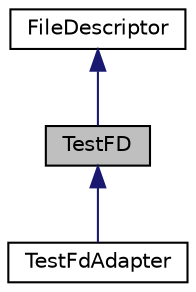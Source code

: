 digraph "TestFD"
{
 // LATEX_PDF_SIZE
  edge [fontname="Helvetica",fontsize="10",labelfontname="Helvetica",labelfontsize="10"];
  node [fontname="Helvetica",fontsize="10",shape=record];
  Node1 [label="TestFD",height=0.2,width=0.4,color="black", fillcolor="grey75", style="filled", fontcolor="black",tooltip="A wrapper class for a SOCK_SEQPACKET Unix-domain socket, for use by TCPTestHarness"];
  Node2 -> Node1 [dir="back",color="midnightblue",fontsize="10",style="solid",fontname="Helvetica"];
  Node2 [label="FileDescriptor",height=0.2,width=0.4,color="black", fillcolor="white", style="filled",URL="$classFileDescriptor.html",tooltip="A reference-counted handle to a file descriptor"];
  Node1 -> Node3 [dir="back",color="midnightblue",fontsize="10",style="solid",fontname="Helvetica"];
  Node3 [label="TestFdAdapter",height=0.2,width=0.4,color="black", fillcolor="white", style="filled",URL="$classTestFdAdapter.html",tooltip="An FdAdapterBase that writes to a TestFD. Does not (need to) support reading."];
}

